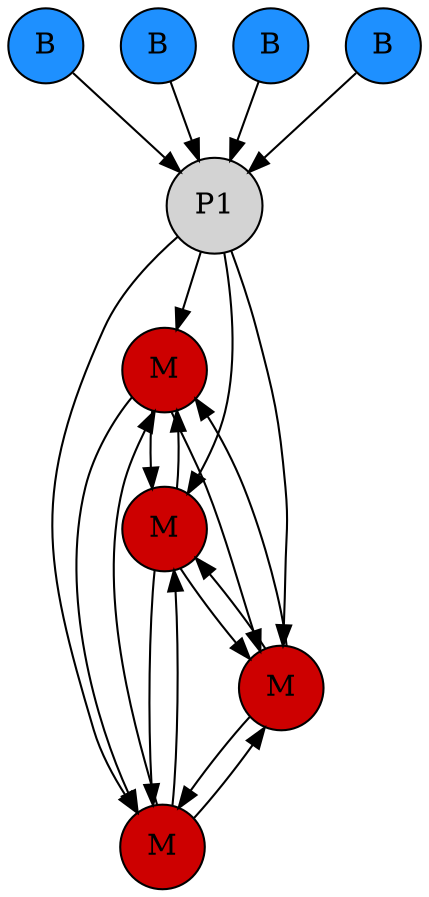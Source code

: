 digraph {
  node [shape=circle, style=filled]
  1 [label="B", fillcolor=dodgerblue]
  2 [label="B", fillcolor=dodgerblue]
  3 [label="B", fillcolor=dodgerblue]
  4 [label="B", fillcolor=dodgerblue]
  p1 [label="P1"]
  5 [label="M", fillcolor=red3]
  6 [label="M", fillcolor=red3]
  7 [label="M", fillcolor=red3]
  8 [label="M", fillcolor=red3]
  

  1 -> p1;
  2 -> p1;
  3 -> p1;
  4 -> p1;

  p1 -> 5;
  p1 -> 6;
  p1 -> 7;
  p1 -> 8;

  5 -> 6;
  5 -> 7;
  5 -> 8;
  6 -> 5;
  6 -> 7;
  6 -> 8;
  7 -> 5;
  7 -> 6;
  7 -> 8;
  8 -> 5;
  8 -> 6;
  8 -> 7;

}